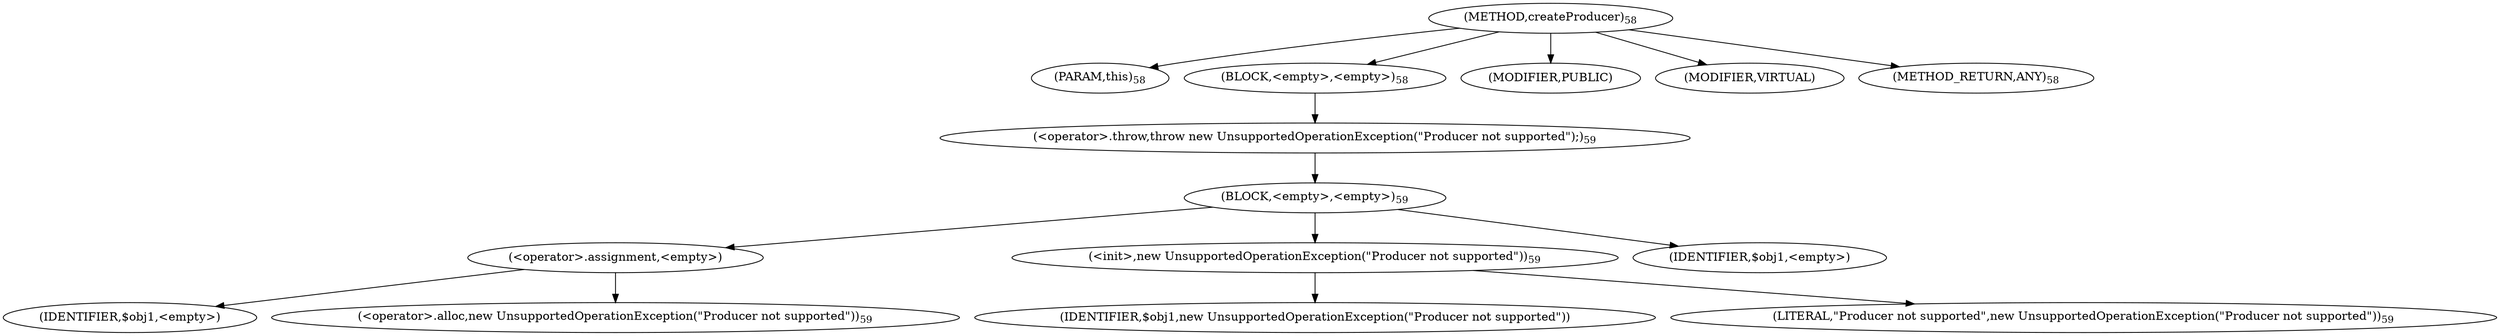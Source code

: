 digraph "createProducer" {  
"124" [label = <(METHOD,createProducer)<SUB>58</SUB>> ]
"125" [label = <(PARAM,this)<SUB>58</SUB>> ]
"126" [label = <(BLOCK,&lt;empty&gt;,&lt;empty&gt;)<SUB>58</SUB>> ]
"127" [label = <(&lt;operator&gt;.throw,throw new UnsupportedOperationException(&quot;Producer not supported&quot;);)<SUB>59</SUB>> ]
"128" [label = <(BLOCK,&lt;empty&gt;,&lt;empty&gt;)<SUB>59</SUB>> ]
"129" [label = <(&lt;operator&gt;.assignment,&lt;empty&gt;)> ]
"130" [label = <(IDENTIFIER,$obj1,&lt;empty&gt;)> ]
"131" [label = <(&lt;operator&gt;.alloc,new UnsupportedOperationException(&quot;Producer not supported&quot;))<SUB>59</SUB>> ]
"132" [label = <(&lt;init&gt;,new UnsupportedOperationException(&quot;Producer not supported&quot;))<SUB>59</SUB>> ]
"133" [label = <(IDENTIFIER,$obj1,new UnsupportedOperationException(&quot;Producer not supported&quot;))> ]
"134" [label = <(LITERAL,&quot;Producer not supported&quot;,new UnsupportedOperationException(&quot;Producer not supported&quot;))<SUB>59</SUB>> ]
"135" [label = <(IDENTIFIER,$obj1,&lt;empty&gt;)> ]
"136" [label = <(MODIFIER,PUBLIC)> ]
"137" [label = <(MODIFIER,VIRTUAL)> ]
"138" [label = <(METHOD_RETURN,ANY)<SUB>58</SUB>> ]
  "124" -> "125" 
  "124" -> "126" 
  "124" -> "136" 
  "124" -> "137" 
  "124" -> "138" 
  "126" -> "127" 
  "127" -> "128" 
  "128" -> "129" 
  "128" -> "132" 
  "128" -> "135" 
  "129" -> "130" 
  "129" -> "131" 
  "132" -> "133" 
  "132" -> "134" 
}
